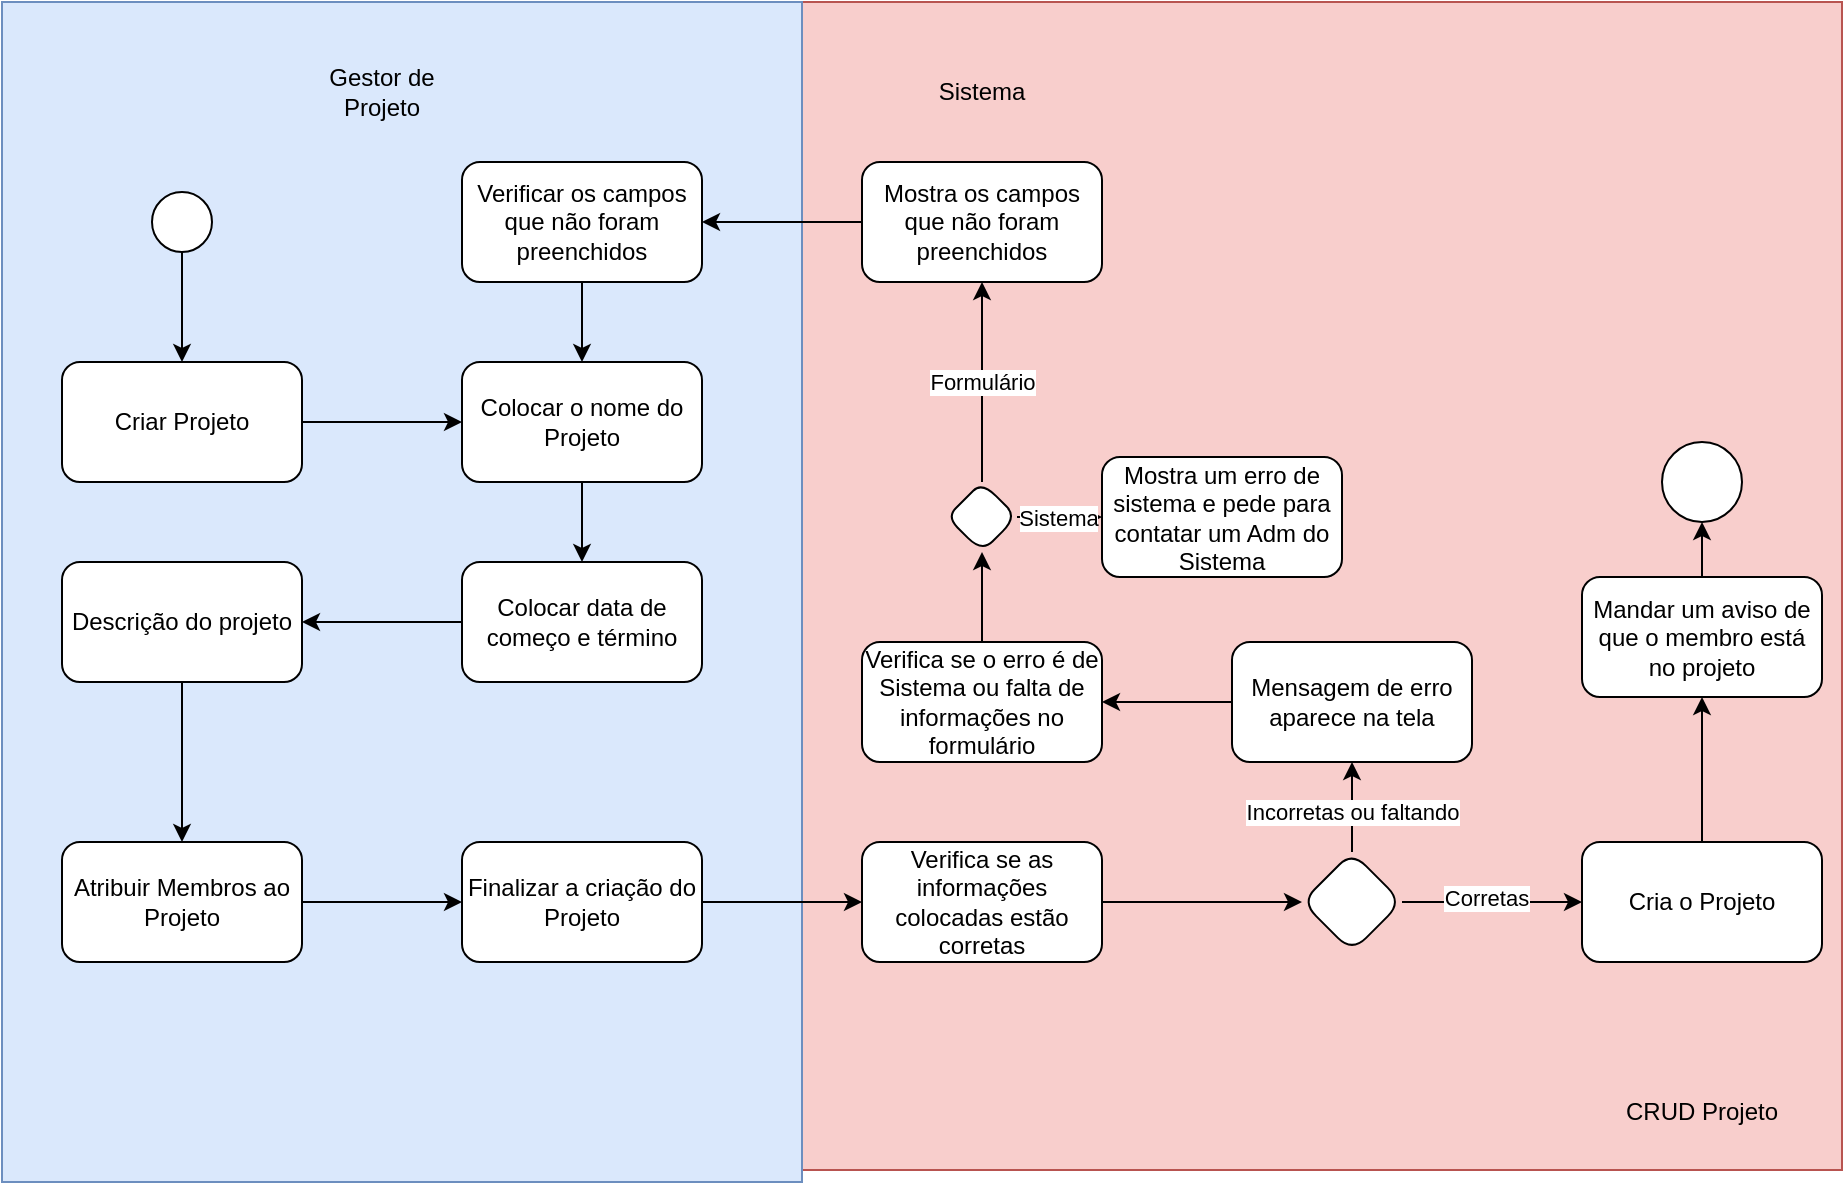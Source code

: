 <mxfile version="24.2.1" type="github">
  <diagram name="Página-1" id="BtJeQaXyt6evfpCqpvQr">
    <mxGraphModel dx="1261" dy="678" grid="1" gridSize="10" guides="1" tooltips="1" connect="1" arrows="1" fold="1" page="1" pageScale="1" pageWidth="827" pageHeight="1169" math="0" shadow="0">
      <root>
        <mxCell id="0" />
        <mxCell id="1" parent="0" />
        <mxCell id="FOTGkEohO6ZnvijZTCvm-25" value="" style="rounded=0;whiteSpace=wrap;html=1;fillColor=#f8cecc;strokeColor=#b85450;" vertex="1" parent="1">
          <mxGeometry x="397" width="523" height="584" as="geometry" />
        </mxCell>
        <mxCell id="FOTGkEohO6ZnvijZTCvm-24" value="" style="rounded=0;whiteSpace=wrap;html=1;fillColor=#dae8fc;strokeColor=#6c8ebf;" vertex="1" parent="1">
          <mxGeometry width="400" height="590" as="geometry" />
        </mxCell>
        <mxCell id="FOTGkEohO6ZnvijZTCvm-1" value="Gestor de Projeto" style="text;html=1;align=center;verticalAlign=middle;whiteSpace=wrap;rounded=0;" vertex="1" parent="1">
          <mxGeometry x="160" y="30" width="60" height="30" as="geometry" />
        </mxCell>
        <mxCell id="FOTGkEohO6ZnvijZTCvm-5" value="" style="edgeStyle=orthogonalEdgeStyle;rounded=0;orthogonalLoop=1;jettySize=auto;html=1;" edge="1" parent="1" source="FOTGkEohO6ZnvijZTCvm-3" target="FOTGkEohO6ZnvijZTCvm-4">
          <mxGeometry relative="1" as="geometry" />
        </mxCell>
        <mxCell id="FOTGkEohO6ZnvijZTCvm-3" value="Criar Projeto" style="rounded=1;whiteSpace=wrap;html=1;" vertex="1" parent="1">
          <mxGeometry x="30" y="180" width="120" height="60" as="geometry" />
        </mxCell>
        <mxCell id="FOTGkEohO6ZnvijZTCvm-7" value="" style="edgeStyle=orthogonalEdgeStyle;rounded=0;orthogonalLoop=1;jettySize=auto;html=1;" edge="1" parent="1" source="FOTGkEohO6ZnvijZTCvm-4" target="FOTGkEohO6ZnvijZTCvm-6">
          <mxGeometry relative="1" as="geometry" />
        </mxCell>
        <mxCell id="FOTGkEohO6ZnvijZTCvm-4" value="Colocar o nome do Projeto" style="whiteSpace=wrap;html=1;rounded=1;" vertex="1" parent="1">
          <mxGeometry x="230" y="180" width="120" height="60" as="geometry" />
        </mxCell>
        <mxCell id="FOTGkEohO6ZnvijZTCvm-9" value="" style="edgeStyle=orthogonalEdgeStyle;rounded=0;orthogonalLoop=1;jettySize=auto;html=1;" edge="1" parent="1" source="FOTGkEohO6ZnvijZTCvm-6" target="FOTGkEohO6ZnvijZTCvm-8">
          <mxGeometry relative="1" as="geometry" />
        </mxCell>
        <mxCell id="FOTGkEohO6ZnvijZTCvm-6" value="Colocar data de começo e término" style="whiteSpace=wrap;html=1;rounded=1;" vertex="1" parent="1">
          <mxGeometry x="230" y="280" width="120" height="60" as="geometry" />
        </mxCell>
        <mxCell id="FOTGkEohO6ZnvijZTCvm-11" value="" style="edgeStyle=orthogonalEdgeStyle;rounded=0;orthogonalLoop=1;jettySize=auto;html=1;" edge="1" parent="1" source="FOTGkEohO6ZnvijZTCvm-8" target="FOTGkEohO6ZnvijZTCvm-10">
          <mxGeometry relative="1" as="geometry" />
        </mxCell>
        <mxCell id="FOTGkEohO6ZnvijZTCvm-8" value="Descrição do projeto" style="whiteSpace=wrap;html=1;rounded=1;" vertex="1" parent="1">
          <mxGeometry x="30" y="280" width="120" height="60" as="geometry" />
        </mxCell>
        <mxCell id="FOTGkEohO6ZnvijZTCvm-13" value="" style="edgeStyle=orthogonalEdgeStyle;rounded=0;orthogonalLoop=1;jettySize=auto;html=1;" edge="1" parent="1" source="FOTGkEohO6ZnvijZTCvm-10" target="FOTGkEohO6ZnvijZTCvm-12">
          <mxGeometry relative="1" as="geometry" />
        </mxCell>
        <mxCell id="FOTGkEohO6ZnvijZTCvm-10" value="Atribuir Membros ao Projeto" style="whiteSpace=wrap;html=1;rounded=1;" vertex="1" parent="1">
          <mxGeometry x="30" y="420" width="120" height="60" as="geometry" />
        </mxCell>
        <mxCell id="FOTGkEohO6ZnvijZTCvm-19" value="" style="edgeStyle=orthogonalEdgeStyle;rounded=0;orthogonalLoop=1;jettySize=auto;html=1;" edge="1" parent="1" source="FOTGkEohO6ZnvijZTCvm-12" target="FOTGkEohO6ZnvijZTCvm-18">
          <mxGeometry relative="1" as="geometry" />
        </mxCell>
        <mxCell id="FOTGkEohO6ZnvijZTCvm-12" value="Finalizar a criação do Projeto" style="whiteSpace=wrap;html=1;rounded=1;" vertex="1" parent="1">
          <mxGeometry x="230" y="420" width="120" height="60" as="geometry" />
        </mxCell>
        <mxCell id="FOTGkEohO6ZnvijZTCvm-27" value="" style="edgeStyle=orthogonalEdgeStyle;rounded=0;orthogonalLoop=1;jettySize=auto;html=1;" edge="1" parent="1" source="FOTGkEohO6ZnvijZTCvm-18" target="FOTGkEohO6ZnvijZTCvm-26">
          <mxGeometry relative="1" as="geometry" />
        </mxCell>
        <mxCell id="FOTGkEohO6ZnvijZTCvm-18" value="Verifica se as informações colocadas estão corretas" style="whiteSpace=wrap;html=1;rounded=1;" vertex="1" parent="1">
          <mxGeometry x="430" y="420" width="120" height="60" as="geometry" />
        </mxCell>
        <mxCell id="FOTGkEohO6ZnvijZTCvm-20" value="Sistema" style="text;html=1;align=center;verticalAlign=middle;whiteSpace=wrap;rounded=0;" vertex="1" parent="1">
          <mxGeometry x="460" y="30" width="60" height="30" as="geometry" />
        </mxCell>
        <mxCell id="FOTGkEohO6ZnvijZTCvm-29" value="" style="edgeStyle=orthogonalEdgeStyle;rounded=0;orthogonalLoop=1;jettySize=auto;html=1;" edge="1" parent="1" source="FOTGkEohO6ZnvijZTCvm-26" target="FOTGkEohO6ZnvijZTCvm-28">
          <mxGeometry relative="1" as="geometry" />
        </mxCell>
        <mxCell id="FOTGkEohO6ZnvijZTCvm-33" value="Incorretas ou faltando" style="edgeLabel;html=1;align=center;verticalAlign=middle;resizable=0;points=[];" vertex="1" connectable="0" parent="FOTGkEohO6ZnvijZTCvm-29">
          <mxGeometry x="-0.107" relative="1" as="geometry">
            <mxPoint as="offset" />
          </mxGeometry>
        </mxCell>
        <mxCell id="FOTGkEohO6ZnvijZTCvm-31" value="" style="edgeStyle=orthogonalEdgeStyle;rounded=0;orthogonalLoop=1;jettySize=auto;html=1;" edge="1" parent="1" source="FOTGkEohO6ZnvijZTCvm-26" target="FOTGkEohO6ZnvijZTCvm-30">
          <mxGeometry relative="1" as="geometry" />
        </mxCell>
        <mxCell id="FOTGkEohO6ZnvijZTCvm-32" value="Corretas" style="edgeLabel;html=1;align=center;verticalAlign=middle;resizable=0;points=[];" vertex="1" connectable="0" parent="FOTGkEohO6ZnvijZTCvm-31">
          <mxGeometry x="-0.075" y="2" relative="1" as="geometry">
            <mxPoint as="offset" />
          </mxGeometry>
        </mxCell>
        <mxCell id="FOTGkEohO6ZnvijZTCvm-26" value="" style="rhombus;whiteSpace=wrap;html=1;rounded=1;" vertex="1" parent="1">
          <mxGeometry x="650" y="425" width="50" height="50" as="geometry" />
        </mxCell>
        <mxCell id="FOTGkEohO6ZnvijZTCvm-44" value="" style="edgeStyle=orthogonalEdgeStyle;rounded=0;orthogonalLoop=1;jettySize=auto;html=1;" edge="1" parent="1" source="FOTGkEohO6ZnvijZTCvm-28" target="FOTGkEohO6ZnvijZTCvm-43">
          <mxGeometry relative="1" as="geometry" />
        </mxCell>
        <mxCell id="FOTGkEohO6ZnvijZTCvm-28" value="Mensagem de erro aparece na tela" style="whiteSpace=wrap;html=1;rounded=1;" vertex="1" parent="1">
          <mxGeometry x="615" y="320" width="120" height="60" as="geometry" />
        </mxCell>
        <mxCell id="FOTGkEohO6ZnvijZTCvm-71" style="edgeStyle=orthogonalEdgeStyle;rounded=0;orthogonalLoop=1;jettySize=auto;html=1;" edge="1" parent="1" source="FOTGkEohO6ZnvijZTCvm-30" target="FOTGkEohO6ZnvijZTCvm-67">
          <mxGeometry relative="1" as="geometry" />
        </mxCell>
        <mxCell id="FOTGkEohO6ZnvijZTCvm-30" value="Cria o Projeto" style="whiteSpace=wrap;html=1;rounded=1;" vertex="1" parent="1">
          <mxGeometry x="790" y="420" width="120" height="60" as="geometry" />
        </mxCell>
        <mxCell id="FOTGkEohO6ZnvijZTCvm-46" value="" style="edgeStyle=orthogonalEdgeStyle;rounded=0;orthogonalLoop=1;jettySize=auto;html=1;" edge="1" parent="1" source="FOTGkEohO6ZnvijZTCvm-43" target="FOTGkEohO6ZnvijZTCvm-45">
          <mxGeometry relative="1" as="geometry" />
        </mxCell>
        <mxCell id="FOTGkEohO6ZnvijZTCvm-43" value="Verifica se o erro é de Sistema ou falta de informações no formulário" style="rounded=1;whiteSpace=wrap;html=1;" vertex="1" parent="1">
          <mxGeometry x="430" y="320" width="120" height="60" as="geometry" />
        </mxCell>
        <mxCell id="FOTGkEohO6ZnvijZTCvm-50" value="" style="edgeStyle=orthogonalEdgeStyle;rounded=0;orthogonalLoop=1;jettySize=auto;html=1;" edge="1" parent="1" source="FOTGkEohO6ZnvijZTCvm-45" target="FOTGkEohO6ZnvijZTCvm-49">
          <mxGeometry relative="1" as="geometry" />
        </mxCell>
        <mxCell id="FOTGkEohO6ZnvijZTCvm-62" value="Sistema" style="edgeLabel;html=1;align=center;verticalAlign=middle;resizable=0;points=[];" vertex="1" connectable="0" parent="FOTGkEohO6ZnvijZTCvm-50">
          <mxGeometry x="-0.047" relative="1" as="geometry">
            <mxPoint as="offset" />
          </mxGeometry>
        </mxCell>
        <mxCell id="FOTGkEohO6ZnvijZTCvm-54" value="" style="edgeStyle=orthogonalEdgeStyle;rounded=0;orthogonalLoop=1;jettySize=auto;html=1;entryX=0.5;entryY=1;entryDx=0;entryDy=0;" edge="1" parent="1" source="FOTGkEohO6ZnvijZTCvm-45" target="FOTGkEohO6ZnvijZTCvm-58">
          <mxGeometry relative="1" as="geometry">
            <mxPoint x="490" y="150" as="targetPoint" />
          </mxGeometry>
        </mxCell>
        <mxCell id="FOTGkEohO6ZnvijZTCvm-63" value="Formulário" style="edgeLabel;html=1;align=center;verticalAlign=middle;resizable=0;points=[];" vertex="1" connectable="0" parent="FOTGkEohO6ZnvijZTCvm-54">
          <mxGeometry x="-0.004" relative="1" as="geometry">
            <mxPoint as="offset" />
          </mxGeometry>
        </mxCell>
        <mxCell id="FOTGkEohO6ZnvijZTCvm-45" value="" style="rhombus;whiteSpace=wrap;html=1;rounded=1;" vertex="1" parent="1">
          <mxGeometry x="472.5" y="240" width="35" height="35" as="geometry" />
        </mxCell>
        <mxCell id="FOTGkEohO6ZnvijZTCvm-49" value="Mostra um erro de sistema e pede para contatar um Adm do Sistema" style="whiteSpace=wrap;html=1;rounded=1;" vertex="1" parent="1">
          <mxGeometry x="550" y="227.5" width="120" height="60" as="geometry" />
        </mxCell>
        <mxCell id="FOTGkEohO6ZnvijZTCvm-60" style="edgeStyle=orthogonalEdgeStyle;rounded=0;orthogonalLoop=1;jettySize=auto;html=1;" edge="1" parent="1" source="FOTGkEohO6ZnvijZTCvm-58" target="FOTGkEohO6ZnvijZTCvm-59">
          <mxGeometry relative="1" as="geometry" />
        </mxCell>
        <mxCell id="FOTGkEohO6ZnvijZTCvm-58" value="Mostra os campos que não foram preenchidos" style="rounded=1;whiteSpace=wrap;html=1;" vertex="1" parent="1">
          <mxGeometry x="430" y="80" width="120" height="60" as="geometry" />
        </mxCell>
        <mxCell id="FOTGkEohO6ZnvijZTCvm-61" value="" style="edgeStyle=orthogonalEdgeStyle;rounded=0;orthogonalLoop=1;jettySize=auto;html=1;" edge="1" parent="1" source="FOTGkEohO6ZnvijZTCvm-59" target="FOTGkEohO6ZnvijZTCvm-4">
          <mxGeometry relative="1" as="geometry" />
        </mxCell>
        <mxCell id="FOTGkEohO6ZnvijZTCvm-59" value="Verificar os campos que não foram preenchidos" style="rounded=1;whiteSpace=wrap;html=1;" vertex="1" parent="1">
          <mxGeometry x="230" y="80" width="120" height="60" as="geometry" />
        </mxCell>
        <mxCell id="FOTGkEohO6ZnvijZTCvm-75" style="edgeStyle=orthogonalEdgeStyle;rounded=0;orthogonalLoop=1;jettySize=auto;html=1;" edge="1" parent="1" source="FOTGkEohO6ZnvijZTCvm-67" target="FOTGkEohO6ZnvijZTCvm-74">
          <mxGeometry relative="1" as="geometry" />
        </mxCell>
        <mxCell id="FOTGkEohO6ZnvijZTCvm-67" value="Mandar um aviso de que o membro está no projeto" style="whiteSpace=wrap;html=1;rounded=1;" vertex="1" parent="1">
          <mxGeometry x="790" y="287.5" width="120" height="60" as="geometry" />
        </mxCell>
        <mxCell id="FOTGkEohO6ZnvijZTCvm-73" style="edgeStyle=orthogonalEdgeStyle;rounded=0;orthogonalLoop=1;jettySize=auto;html=1;" edge="1" parent="1" source="FOTGkEohO6ZnvijZTCvm-72" target="FOTGkEohO6ZnvijZTCvm-3">
          <mxGeometry relative="1" as="geometry" />
        </mxCell>
        <mxCell id="FOTGkEohO6ZnvijZTCvm-72" value="" style="ellipse;whiteSpace=wrap;html=1;aspect=fixed;" vertex="1" parent="1">
          <mxGeometry x="75" y="95" width="30" height="30" as="geometry" />
        </mxCell>
        <mxCell id="FOTGkEohO6ZnvijZTCvm-74" value="" style="ellipse;whiteSpace=wrap;html=1;aspect=fixed;" vertex="1" parent="1">
          <mxGeometry x="830" y="220" width="40" height="40" as="geometry" />
        </mxCell>
        <mxCell id="FOTGkEohO6ZnvijZTCvm-76" value="CRUD Projeto" style="text;html=1;align=center;verticalAlign=middle;whiteSpace=wrap;rounded=0;" vertex="1" parent="1">
          <mxGeometry x="800" y="540" width="100" height="30" as="geometry" />
        </mxCell>
      </root>
    </mxGraphModel>
  </diagram>
</mxfile>
